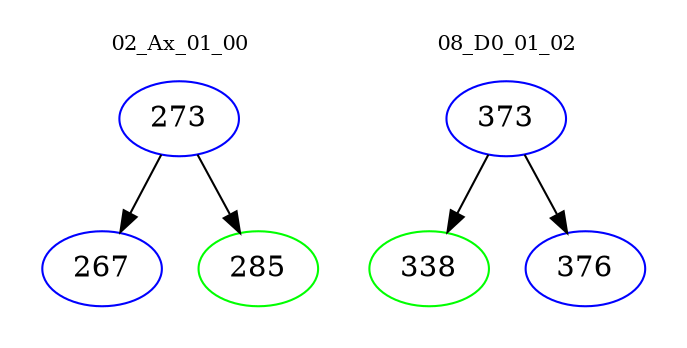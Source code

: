 digraph{
subgraph cluster_0 {
color = white
label = "02_Ax_01_00";
fontsize=10;
T0_273 [label="273", color="blue"]
T0_273 -> T0_267 [color="black"]
T0_267 [label="267", color="blue"]
T0_273 -> T0_285 [color="black"]
T0_285 [label="285", color="green"]
}
subgraph cluster_1 {
color = white
label = "08_D0_01_02";
fontsize=10;
T1_373 [label="373", color="blue"]
T1_373 -> T1_338 [color="black"]
T1_338 [label="338", color="green"]
T1_373 -> T1_376 [color="black"]
T1_376 [label="376", color="blue"]
}
}
